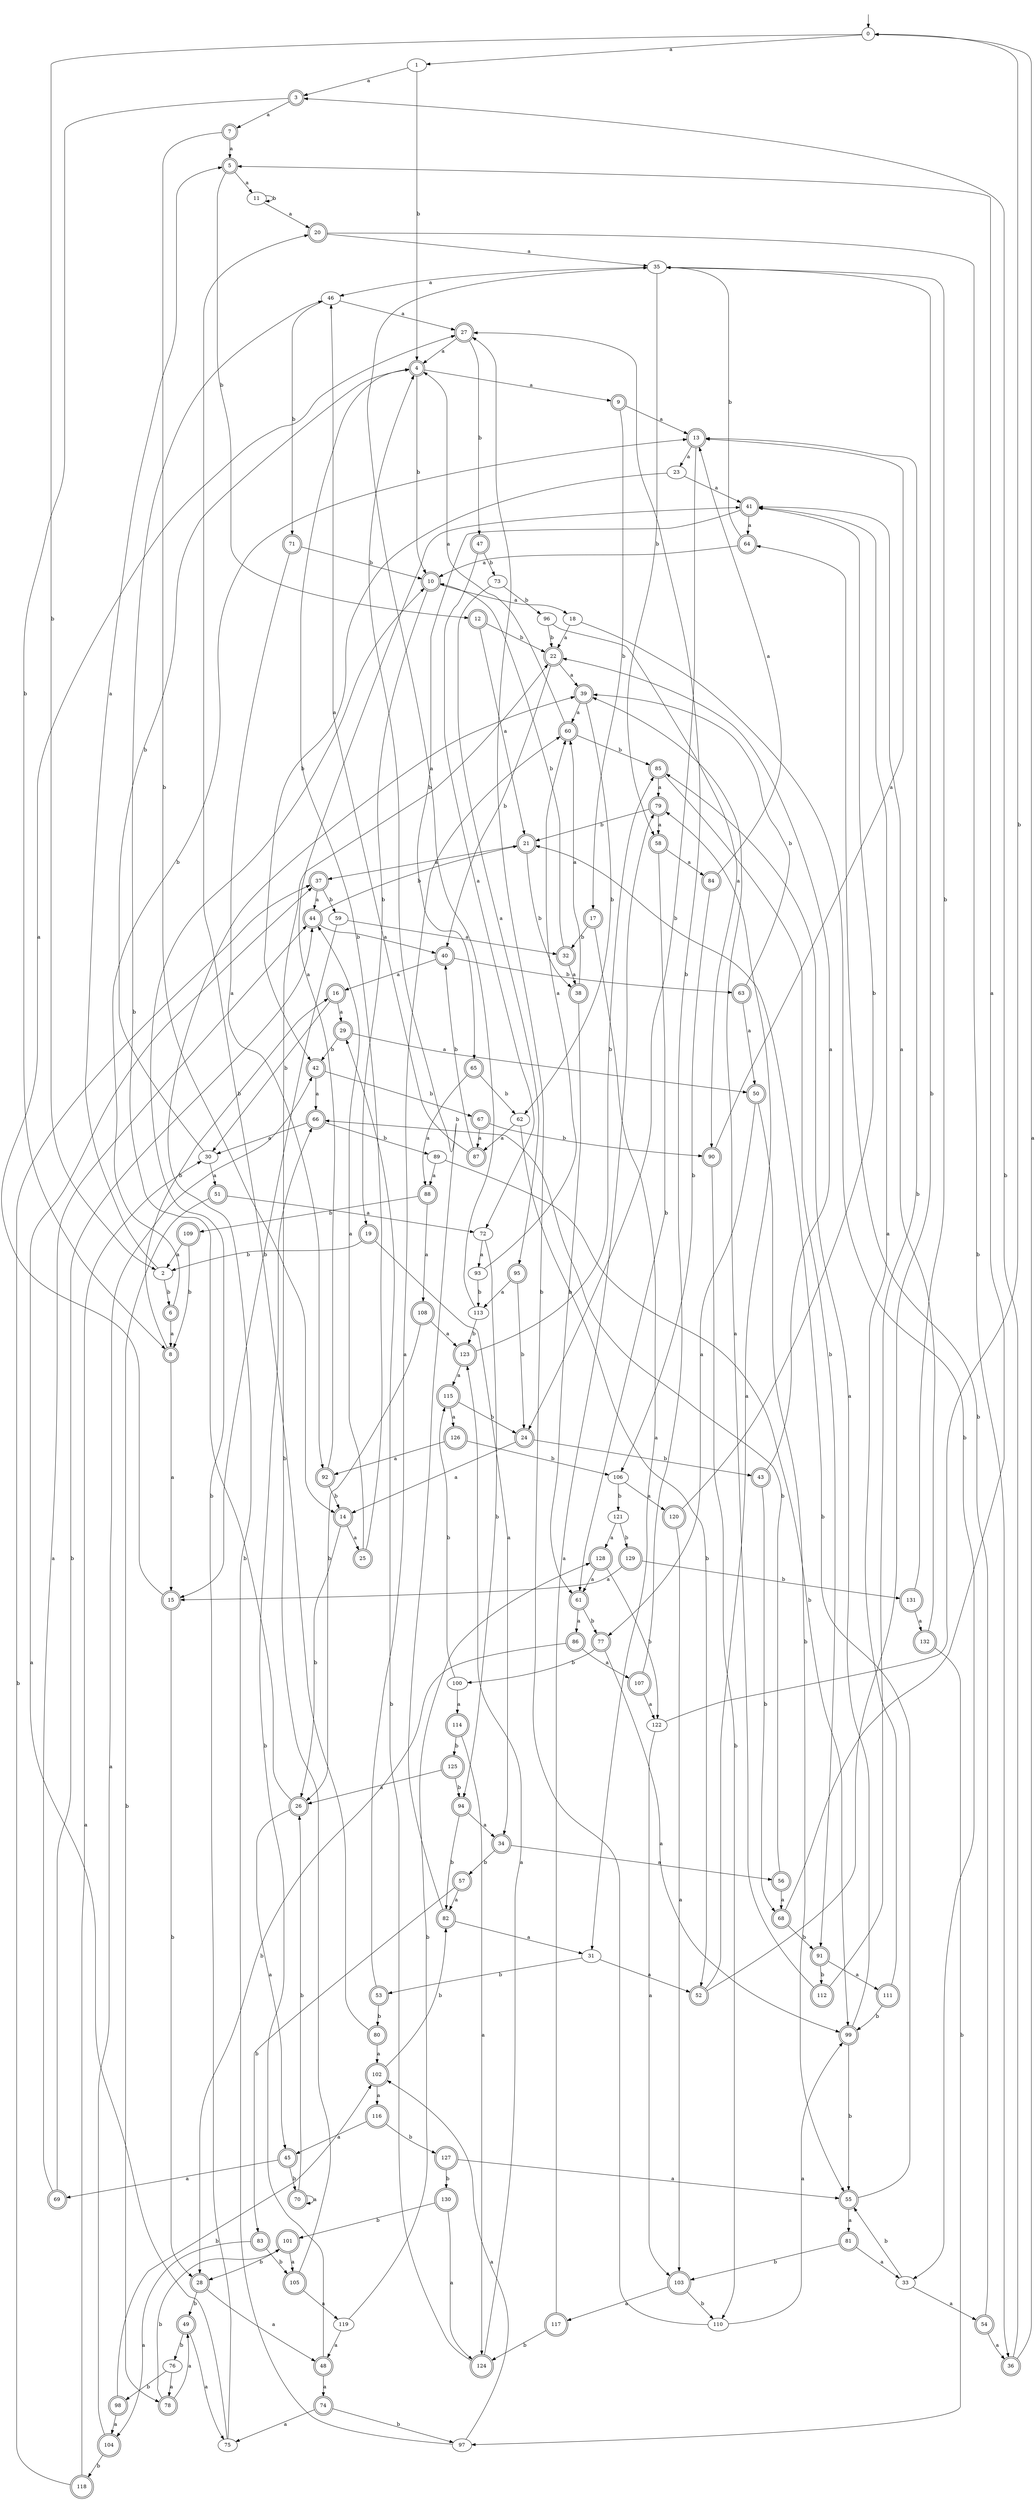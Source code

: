 digraph RandomDFA {
  __start0 [label="", shape=none];
  __start0 -> 0 [label=""];
  0 [shape=circle]
  0 -> 1 [label="a"]
  0 -> 2 [label="b"]
  1
  1 -> 3 [label="a"]
  1 -> 4 [label="b"]
  2
  2 -> 5 [label="a"]
  2 -> 6 [label="b"]
  3 [shape=doublecircle]
  3 -> 7 [label="a"]
  3 -> 8 [label="b"]
  4 [shape=doublecircle]
  4 -> 9 [label="a"]
  4 -> 10 [label="b"]
  5 [shape=doublecircle]
  5 -> 11 [label="a"]
  5 -> 12 [label="b"]
  6 [shape=doublecircle]
  6 -> 8 [label="a"]
  6 -> 13 [label="b"]
  7 [shape=doublecircle]
  7 -> 5 [label="a"]
  7 -> 14 [label="b"]
  8 [shape=doublecircle]
  8 -> 15 [label="a"]
  8 -> 16 [label="b"]
  9 [shape=doublecircle]
  9 -> 13 [label="a"]
  9 -> 17 [label="b"]
  10 [shape=doublecircle]
  10 -> 18 [label="a"]
  10 -> 19 [label="b"]
  11
  11 -> 20 [label="a"]
  11 -> 11 [label="b"]
  12 [shape=doublecircle]
  12 -> 21 [label="a"]
  12 -> 22 [label="b"]
  13 [shape=doublecircle]
  13 -> 23 [label="a"]
  13 -> 24 [label="b"]
  14 [shape=doublecircle]
  14 -> 25 [label="a"]
  14 -> 26 [label="b"]
  15 [shape=doublecircle]
  15 -> 27 [label="a"]
  15 -> 28 [label="b"]
  16 [shape=doublecircle]
  16 -> 29 [label="a"]
  16 -> 30 [label="b"]
  17 [shape=doublecircle]
  17 -> 31 [label="a"]
  17 -> 32 [label="b"]
  18
  18 -> 22 [label="a"]
  18 -> 33 [label="b"]
  19 [shape=doublecircle]
  19 -> 34 [label="a"]
  19 -> 2 [label="b"]
  20 [shape=doublecircle]
  20 -> 35 [label="a"]
  20 -> 36 [label="b"]
  21 [shape=doublecircle]
  21 -> 37 [label="a"]
  21 -> 38 [label="b"]
  22 [shape=doublecircle]
  22 -> 39 [label="a"]
  22 -> 40 [label="b"]
  23
  23 -> 41 [label="a"]
  23 -> 42 [label="b"]
  24 [shape=doublecircle]
  24 -> 14 [label="a"]
  24 -> 43 [label="b"]
  25 [shape=doublecircle]
  25 -> 44 [label="a"]
  25 -> 4 [label="b"]
  26 [shape=doublecircle]
  26 -> 45 [label="a"]
  26 -> 46 [label="b"]
  27 [shape=doublecircle]
  27 -> 4 [label="a"]
  27 -> 47 [label="b"]
  28 [shape=doublecircle]
  28 -> 48 [label="a"]
  28 -> 49 [label="b"]
  29 [shape=doublecircle]
  29 -> 50 [label="a"]
  29 -> 42 [label="b"]
  30
  30 -> 51 [label="a"]
  30 -> 4 [label="b"]
  31
  31 -> 52 [label="a"]
  31 -> 53 [label="b"]
  32 [shape=doublecircle]
  32 -> 38 [label="a"]
  32 -> 10 [label="b"]
  33
  33 -> 54 [label="a"]
  33 -> 55 [label="b"]
  34 [shape=doublecircle]
  34 -> 56 [label="a"]
  34 -> 57 [label="b"]
  35
  35 -> 46 [label="a"]
  35 -> 58 [label="b"]
  36 [shape=doublecircle]
  36 -> 0 [label="a"]
  36 -> 3 [label="b"]
  37 [shape=doublecircle]
  37 -> 44 [label="a"]
  37 -> 59 [label="b"]
  38 [shape=doublecircle]
  38 -> 60 [label="a"]
  38 -> 61 [label="b"]
  39 [shape=doublecircle]
  39 -> 60 [label="a"]
  39 -> 62 [label="b"]
  40 [shape=doublecircle]
  40 -> 16 [label="a"]
  40 -> 63 [label="b"]
  41 [shape=doublecircle]
  41 -> 64 [label="a"]
  41 -> 65 [label="b"]
  42 [shape=doublecircle]
  42 -> 66 [label="a"]
  42 -> 67 [label="b"]
  43 [shape=doublecircle]
  43 -> 22 [label="a"]
  43 -> 68 [label="b"]
  44 [shape=doublecircle]
  44 -> 40 [label="a"]
  44 -> 21 [label="b"]
  45 [shape=doublecircle]
  45 -> 69 [label="a"]
  45 -> 70 [label="b"]
  46
  46 -> 27 [label="a"]
  46 -> 71 [label="b"]
  47 [shape=doublecircle]
  47 -> 72 [label="a"]
  47 -> 73 [label="b"]
  48 [shape=doublecircle]
  48 -> 74 [label="a"]
  48 -> 66 [label="b"]
  49 [shape=doublecircle]
  49 -> 75 [label="a"]
  49 -> 76 [label="b"]
  50 [shape=doublecircle]
  50 -> 77 [label="a"]
  50 -> 55 [label="b"]
  51 [shape=doublecircle]
  51 -> 72 [label="a"]
  51 -> 78 [label="b"]
  52 [shape=doublecircle]
  52 -> 79 [label="a"]
  52 -> 35 [label="b"]
  53 [shape=doublecircle]
  53 -> 60 [label="a"]
  53 -> 80 [label="b"]
  54 [shape=doublecircle]
  54 -> 36 [label="a"]
  54 -> 64 [label="b"]
  55 [shape=doublecircle]
  55 -> 81 [label="a"]
  55 -> 21 [label="b"]
  56 [shape=doublecircle]
  56 -> 68 [label="a"]
  56 -> 66 [label="b"]
  57 [shape=doublecircle]
  57 -> 82 [label="a"]
  57 -> 83 [label="b"]
  58 [shape=doublecircle]
  58 -> 84 [label="a"]
  58 -> 61 [label="b"]
  59
  59 -> 32 [label="a"]
  59 -> 15 [label="b"]
  60 [shape=doublecircle]
  60 -> 4 [label="a"]
  60 -> 85 [label="b"]
  61 [shape=doublecircle]
  61 -> 86 [label="a"]
  61 -> 77 [label="b"]
  62
  62 -> 87 [label="a"]
  62 -> 52 [label="b"]
  63 [shape=doublecircle]
  63 -> 50 [label="a"]
  63 -> 39 [label="b"]
  64 [shape=doublecircle]
  64 -> 10 [label="a"]
  64 -> 35 [label="b"]
  65 [shape=doublecircle]
  65 -> 88 [label="a"]
  65 -> 62 [label="b"]
  66 [shape=doublecircle]
  66 -> 30 [label="a"]
  66 -> 89 [label="b"]
  67 [shape=doublecircle]
  67 -> 87 [label="a"]
  67 -> 90 [label="b"]
  68 [shape=doublecircle]
  68 -> 5 [label="a"]
  68 -> 91 [label="b"]
  69 [shape=doublecircle]
  69 -> 44 [label="a"]
  69 -> 44 [label="b"]
  70 [shape=doublecircle]
  70 -> 70 [label="a"]
  70 -> 26 [label="b"]
  71 [shape=doublecircle]
  71 -> 92 [label="a"]
  71 -> 10 [label="b"]
  72
  72 -> 93 [label="a"]
  72 -> 94 [label="b"]
  73
  73 -> 95 [label="a"]
  73 -> 96 [label="b"]
  74 [shape=doublecircle]
  74 -> 75 [label="a"]
  74 -> 97 [label="b"]
  75
  75 -> 37 [label="a"]
  75 -> 10 [label="b"]
  76
  76 -> 78 [label="a"]
  76 -> 98 [label="b"]
  77 [shape=doublecircle]
  77 -> 99 [label="a"]
  77 -> 100 [label="b"]
  78 [shape=doublecircle]
  78 -> 49 [label="a"]
  78 -> 101 [label="b"]
  79 [shape=doublecircle]
  79 -> 58 [label="a"]
  79 -> 21 [label="b"]
  80 [shape=doublecircle]
  80 -> 102 [label="a"]
  80 -> 20 [label="b"]
  81 [shape=doublecircle]
  81 -> 33 [label="a"]
  81 -> 103 [label="b"]
  82 [shape=doublecircle]
  82 -> 31 [label="a"]
  82 -> 4 [label="b"]
  83 [shape=doublecircle]
  83 -> 104 [label="a"]
  83 -> 105 [label="b"]
  84 [shape=doublecircle]
  84 -> 13 [label="a"]
  84 -> 106 [label="b"]
  85 [shape=doublecircle]
  85 -> 79 [label="a"]
  85 -> 91 [label="b"]
  86 [shape=doublecircle]
  86 -> 107 [label="a"]
  86 -> 28 [label="b"]
  87 [shape=doublecircle]
  87 -> 46 [label="a"]
  87 -> 40 [label="b"]
  88 [shape=doublecircle]
  88 -> 108 [label="a"]
  88 -> 109 [label="b"]
  89
  89 -> 88 [label="a"]
  89 -> 99 [label="b"]
  90 [shape=doublecircle]
  90 -> 13 [label="a"]
  90 -> 110 [label="b"]
  91 [shape=doublecircle]
  91 -> 111 [label="a"]
  91 -> 112 [label="b"]
  92 [shape=doublecircle]
  92 -> 41 [label="a"]
  92 -> 14 [label="b"]
  93
  93 -> 60 [label="a"]
  93 -> 113 [label="b"]
  94 [shape=doublecircle]
  94 -> 34 [label="a"]
  94 -> 82 [label="b"]
  95 [shape=doublecircle]
  95 -> 113 [label="a"]
  95 -> 24 [label="b"]
  96
  96 -> 90 [label="a"]
  96 -> 22 [label="b"]
  97
  97 -> 102 [label="a"]
  97 -> 39 [label="b"]
  98 [shape=doublecircle]
  98 -> 104 [label="a"]
  98 -> 102 [label="b"]
  99 [shape=doublecircle]
  99 -> 85 [label="a"]
  99 -> 55 [label="b"]
  100
  100 -> 114 [label="a"]
  100 -> 115 [label="b"]
  101 [shape=doublecircle]
  101 -> 105 [label="a"]
  101 -> 28 [label="b"]
  102 [shape=doublecircle]
  102 -> 116 [label="a"]
  102 -> 82 [label="b"]
  103 [shape=doublecircle]
  103 -> 117 [label="a"]
  103 -> 110 [label="b"]
  104 [shape=doublecircle]
  104 -> 42 [label="a"]
  104 -> 118 [label="b"]
  105 [shape=doublecircle]
  105 -> 119 [label="a"]
  105 -> 22 [label="b"]
  106
  106 -> 120 [label="a"]
  106 -> 121 [label="b"]
  107 [shape=doublecircle]
  107 -> 122 [label="a"]
  107 -> 27 [label="b"]
  108 [shape=doublecircle]
  108 -> 123 [label="a"]
  108 -> 26 [label="b"]
  109 [shape=doublecircle]
  109 -> 2 [label="a"]
  109 -> 8 [label="b"]
  110
  110 -> 99 [label="a"]
  110 -> 27 [label="b"]
  111 [shape=doublecircle]
  111 -> 41 [label="a"]
  111 -> 99 [label="b"]
  112 [shape=doublecircle]
  112 -> 39 [label="a"]
  112 -> 13 [label="b"]
  113
  113 -> 35 [label="a"]
  113 -> 123 [label="b"]
  114 [shape=doublecircle]
  114 -> 124 [label="a"]
  114 -> 125 [label="b"]
  115 [shape=doublecircle]
  115 -> 126 [label="a"]
  115 -> 24 [label="b"]
  116 [shape=doublecircle]
  116 -> 45 [label="a"]
  116 -> 127 [label="b"]
  117 [shape=doublecircle]
  117 -> 79 [label="a"]
  117 -> 124 [label="b"]
  118 [shape=doublecircle]
  118 -> 30 [label="a"]
  118 -> 37 [label="b"]
  119
  119 -> 48 [label="a"]
  119 -> 128 [label="b"]
  120 [shape=doublecircle]
  120 -> 103 [label="a"]
  120 -> 41 [label="b"]
  121
  121 -> 128 [label="a"]
  121 -> 129 [label="b"]
  122
  122 -> 103 [label="a"]
  122 -> 0 [label="b"]
  123 [shape=doublecircle]
  123 -> 115 [label="a"]
  123 -> 85 [label="b"]
  124 [shape=doublecircle]
  124 -> 123 [label="a"]
  124 -> 29 [label="b"]
  125 [shape=doublecircle]
  125 -> 26 [label="a"]
  125 -> 94 [label="b"]
  126 [shape=doublecircle]
  126 -> 92 [label="a"]
  126 -> 106 [label="b"]
  127 [shape=doublecircle]
  127 -> 55 [label="a"]
  127 -> 130 [label="b"]
  128 [shape=doublecircle]
  128 -> 61 [label="a"]
  128 -> 122 [label="b"]
  129 [shape=doublecircle]
  129 -> 15 [label="a"]
  129 -> 131 [label="b"]
  130 [shape=doublecircle]
  130 -> 124 [label="a"]
  130 -> 101 [label="b"]
  131 [shape=doublecircle]
  131 -> 132 [label="a"]
  131 -> 35 [label="b"]
  132 [shape=doublecircle]
  132 -> 41 [label="a"]
  132 -> 97 [label="b"]
}

